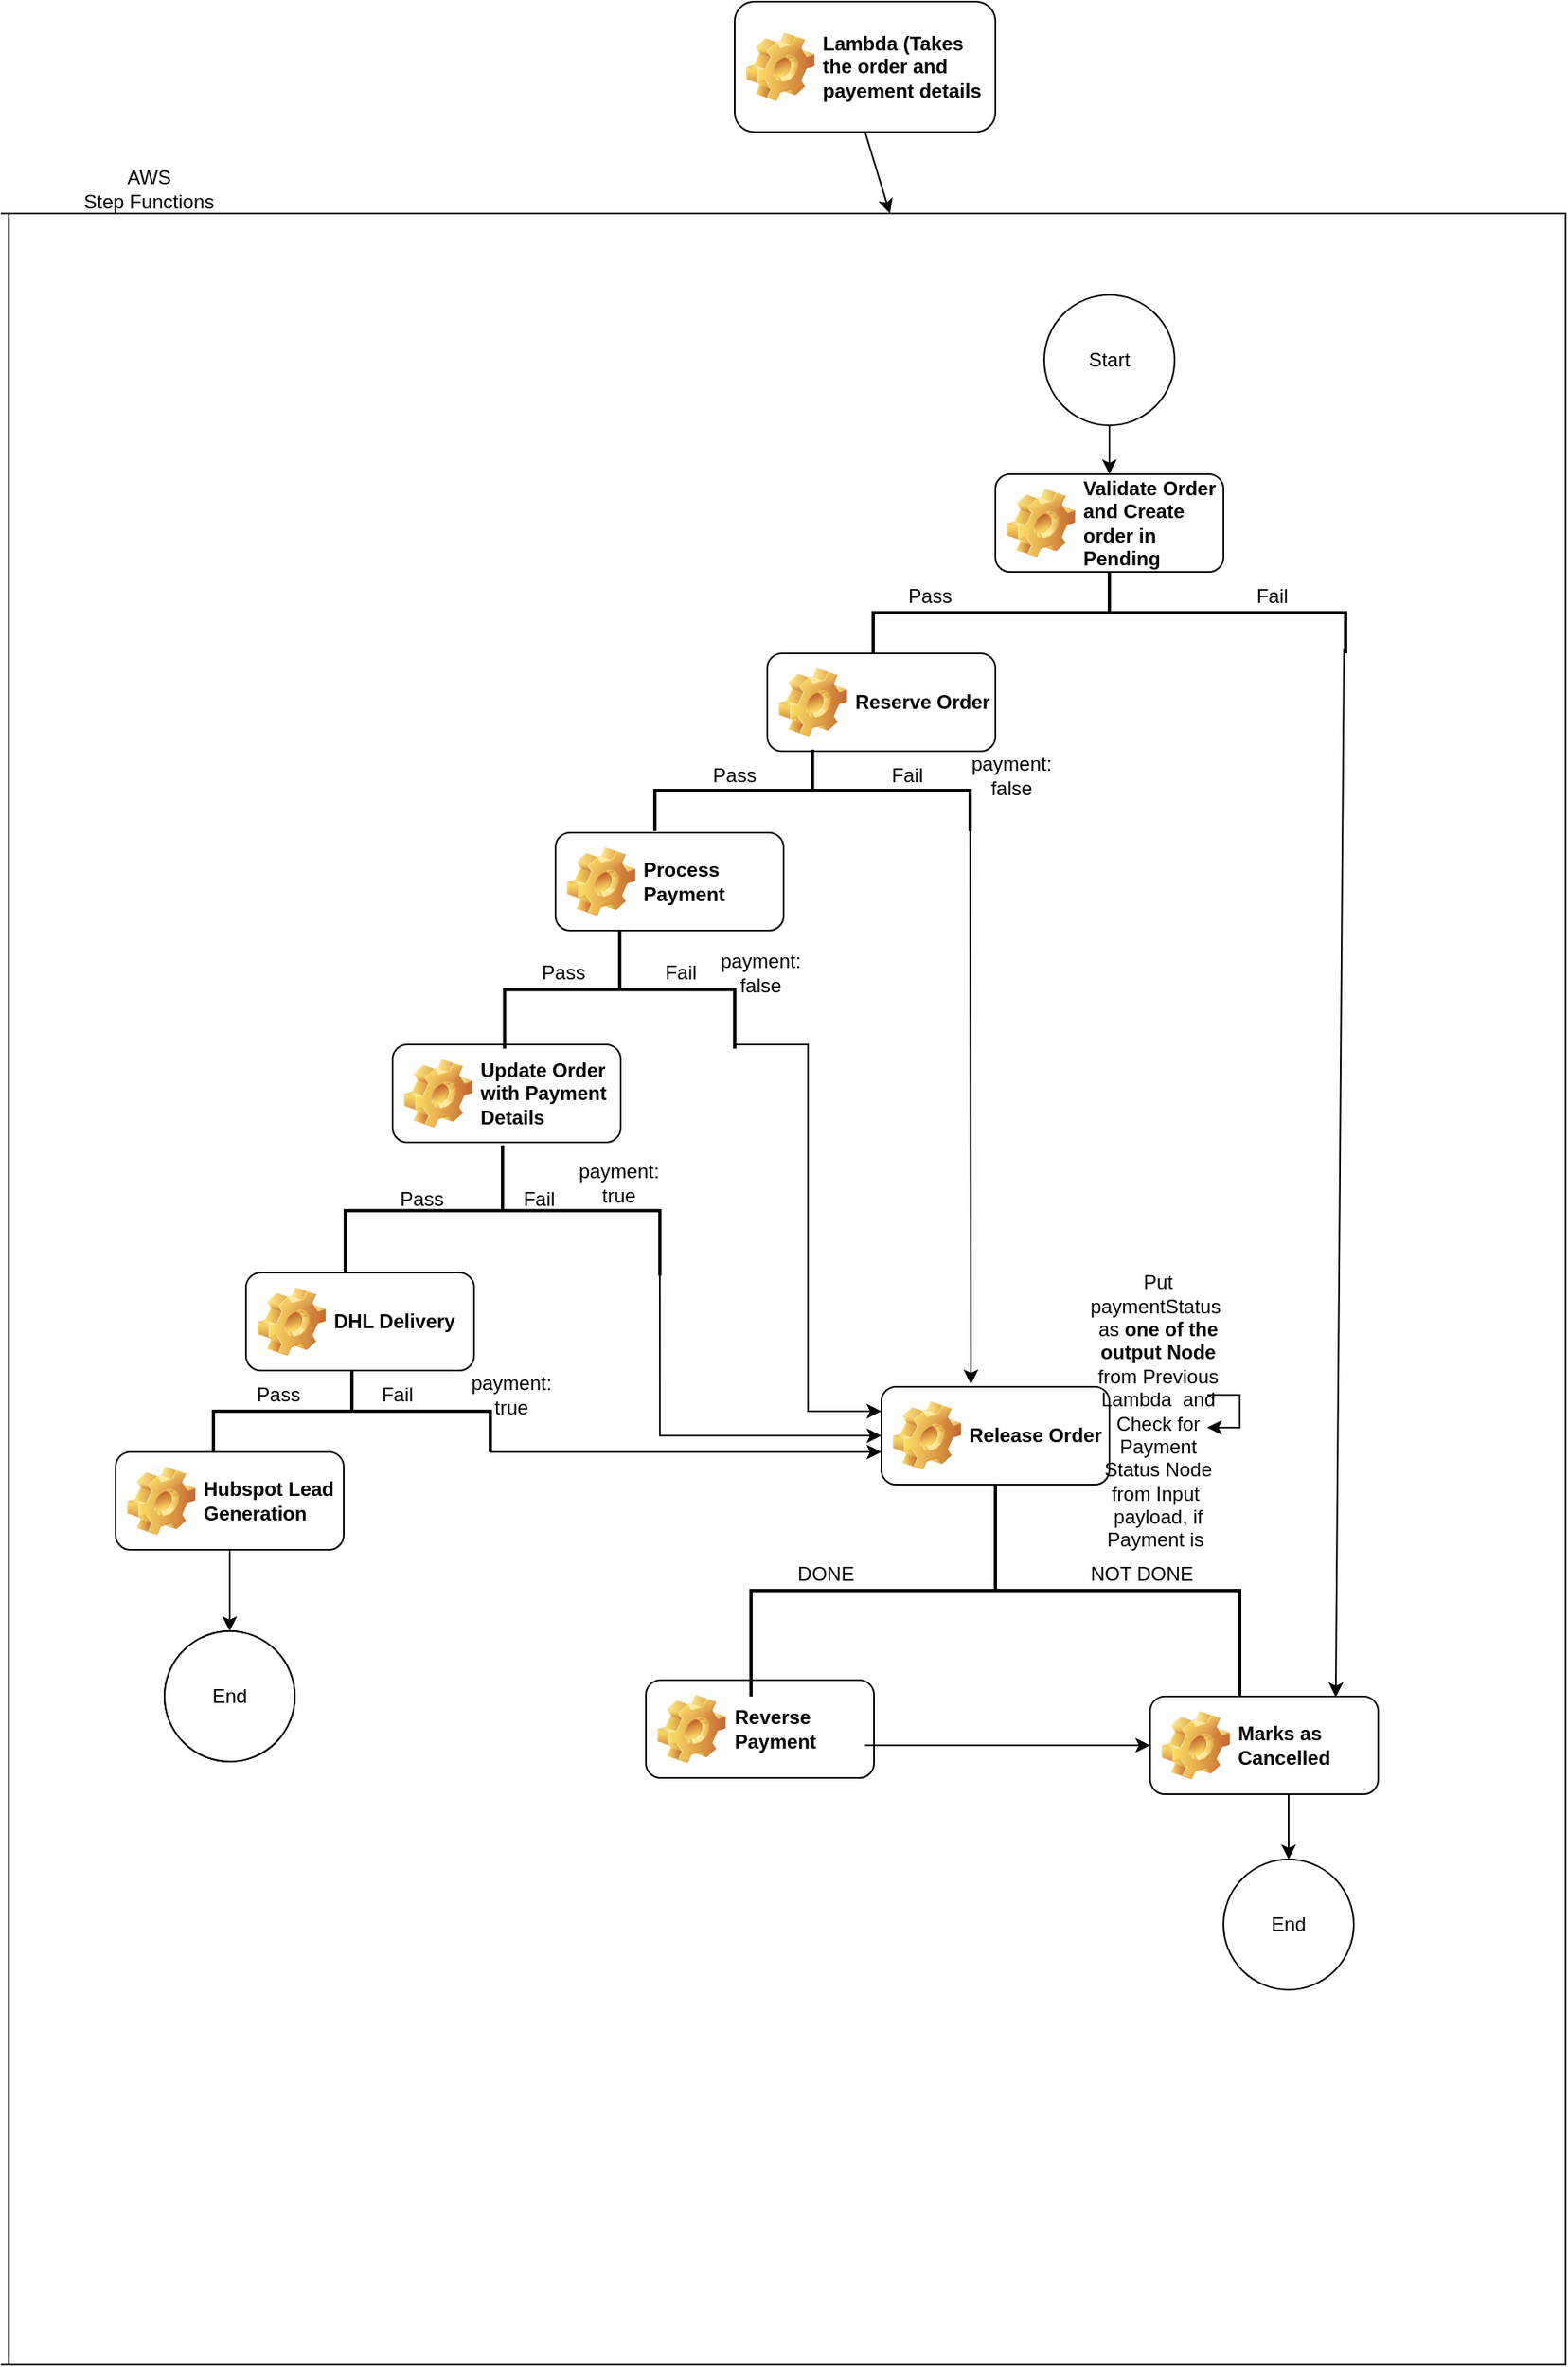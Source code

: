 <mxfile version="20.2.5" type="github">
  <diagram id="OzPxZhJbJQ3Oz49poNnP" name="Page-1">
    <mxGraphModel dx="2139" dy="743" grid="1" gridSize="10" guides="1" tooltips="1" connect="1" arrows="1" fold="1" page="1" pageScale="1" pageWidth="850" pageHeight="1100" math="0" shadow="0">
      <root>
        <mxCell id="0" />
        <mxCell id="1" parent="0" />
        <mxCell id="uLvK7-7gJlz77ZkVZZY1-5" value="" style="shape=partialRectangle;whiteSpace=wrap;html=1;left=0;right=0;fillColor=none;" parent="1" vertex="1">
          <mxGeometry x="-120" y="150" width="960" height="1320" as="geometry" />
        </mxCell>
        <mxCell id="uLvK7-7gJlz77ZkVZZY1-6" value="" style="shape=partialRectangle;whiteSpace=wrap;html=1;bottom=0;top=0;fillColor=none;" parent="1" vertex="1">
          <mxGeometry x="-115.62" y="150" width="955.62" height="1320" as="geometry" />
        </mxCell>
        <mxCell id="uLvK7-7gJlz77ZkVZZY1-8" value="Start" style="ellipse;whiteSpace=wrap;html=1;aspect=fixed;" parent="1" vertex="1">
          <mxGeometry x="520" y="200" width="80" height="80" as="geometry" />
        </mxCell>
        <mxCell id="uLvK7-7gJlz77ZkVZZY1-9" value="Lambda (Takes the order and payement details" style="label;whiteSpace=wrap;html=1;image=img/clipart/Gear_128x128.png" parent="1" vertex="1">
          <mxGeometry x="330" y="20" width="160" height="80" as="geometry" />
        </mxCell>
        <mxCell id="uLvK7-7gJlz77ZkVZZY1-11" value="AWS &lt;br&gt;Step Functions" style="text;html=1;align=center;verticalAlign=middle;resizable=0;points=[];autosize=1;strokeColor=none;fillColor=none;" parent="1" vertex="1">
          <mxGeometry x="-80" y="115" width="100" height="40" as="geometry" />
        </mxCell>
        <mxCell id="uLvK7-7gJlz77ZkVZZY1-12" value="" style="endArrow=classic;html=1;rounded=0;exitX=0.5;exitY=1;exitDx=0;exitDy=0;entryX=0.566;entryY=0;entryDx=0;entryDy=0;entryPerimeter=0;" parent="1" source="uLvK7-7gJlz77ZkVZZY1-9" target="uLvK7-7gJlz77ZkVZZY1-6" edge="1">
          <mxGeometry width="50" height="50" relative="1" as="geometry">
            <mxPoint x="300" y="290" as="sourcePoint" />
            <mxPoint x="300" y="160" as="targetPoint" />
          </mxGeometry>
        </mxCell>
        <mxCell id="uLvK7-7gJlz77ZkVZZY1-13" value="Validate Order and Create order in Pending" style="label;whiteSpace=wrap;html=1;image=img/clipart/Gear_128x128.png" parent="1" vertex="1">
          <mxGeometry x="490" y="310" width="140" height="60" as="geometry" />
        </mxCell>
        <mxCell id="uLvK7-7gJlz77ZkVZZY1-14" value="" style="strokeWidth=2;html=1;shape=mxgraph.flowchart.annotation_2;align=left;labelPosition=right;pointerEvents=1;rotation=90;" parent="1" vertex="1">
          <mxGeometry x="535" y="250" width="50" height="290" as="geometry" />
        </mxCell>
        <mxCell id="uLvK7-7gJlz77ZkVZZY1-15" value="Pass" style="text;html=1;strokeColor=none;fillColor=none;align=center;verticalAlign=middle;whiteSpace=wrap;rounded=0;" parent="1" vertex="1">
          <mxGeometry x="420" y="370" width="60" height="30" as="geometry" />
        </mxCell>
        <mxCell id="uLvK7-7gJlz77ZkVZZY1-16" value="Fail" style="text;html=1;strokeColor=none;fillColor=none;align=center;verticalAlign=middle;whiteSpace=wrap;rounded=0;" parent="1" vertex="1">
          <mxGeometry x="630" y="370" width="60" height="30" as="geometry" />
        </mxCell>
        <mxCell id="uLvK7-7gJlz77ZkVZZY1-18" value="Reserve Order" style="label;whiteSpace=wrap;html=1;image=img/clipart/Gear_128x128.png" parent="1" vertex="1">
          <mxGeometry x="350" y="420" width="140" height="60" as="geometry" />
        </mxCell>
        <mxCell id="uLvK7-7gJlz77ZkVZZY1-19" value="" style="strokeWidth=2;html=1;shape=mxgraph.flowchart.annotation_2;align=left;labelPosition=right;pointerEvents=1;rotation=90;" parent="1" vertex="1">
          <mxGeometry x="352.75" y="407.25" width="50" height="193.5" as="geometry" />
        </mxCell>
        <mxCell id="uLvK7-7gJlz77ZkVZZY1-20" value="Process Payment&amp;nbsp;" style="label;whiteSpace=wrap;html=1;image=img/clipart/Gear_128x128.png" parent="1" vertex="1">
          <mxGeometry x="220" y="530" width="140" height="60" as="geometry" />
        </mxCell>
        <mxCell id="uLvK7-7gJlz77ZkVZZY1-21" value="Update Order with Payment Details" style="label;whiteSpace=wrap;html=1;image=img/clipart/Gear_128x128.png" parent="1" vertex="1">
          <mxGeometry x="120" y="660" width="140" height="60" as="geometry" />
        </mxCell>
        <mxCell id="uLvK7-7gJlz77ZkVZZY1-22" value="" style="strokeWidth=2;html=1;shape=mxgraph.flowchart.annotation_2;align=left;labelPosition=right;pointerEvents=1;rotation=90;" parent="1" vertex="1">
          <mxGeometry x="223.13" y="555.63" width="72.5" height="141.25" as="geometry" />
        </mxCell>
        <mxCell id="uLvK7-7gJlz77ZkVZZY1-23" value="" style="strokeWidth=2;html=1;shape=mxgraph.flowchart.annotation_2;align=left;labelPosition=right;pointerEvents=1;rotation=90;" parent="1" vertex="1">
          <mxGeometry x="147.5" y="665.32" width="80" height="193.12" as="geometry" />
        </mxCell>
        <mxCell id="uLvK7-7gJlz77ZkVZZY1-24" value="DHL Delivery" style="label;whiteSpace=wrap;html=1;image=img/clipart/Gear_128x128.png" parent="1" vertex="1">
          <mxGeometry x="30" y="800" width="140" height="60" as="geometry" />
        </mxCell>
        <mxCell id="uLvK7-7gJlz77ZkVZZY1-25" value="" style="strokeWidth=2;html=1;shape=mxgraph.flowchart.annotation_2;align=left;labelPosition=right;pointerEvents=1;rotation=90;" parent="1" vertex="1">
          <mxGeometry x="70" y="800" width="50" height="170" as="geometry" />
        </mxCell>
        <mxCell id="uLvK7-7gJlz77ZkVZZY1-26" value="Hubspot Lead Generation&lt;br&gt;" style="label;whiteSpace=wrap;html=1;image=img/clipart/Gear_128x128.png" parent="1" vertex="1">
          <mxGeometry x="-50" y="910" width="140" height="60" as="geometry" />
        </mxCell>
        <mxCell id="uLvK7-7gJlz77ZkVZZY1-27" value="Release Order" style="label;whiteSpace=wrap;html=1;image=img/clipart/Gear_128x128.png" parent="1" vertex="1">
          <mxGeometry x="420" y="870" width="140" height="60" as="geometry" />
        </mxCell>
        <mxCell id="uLvK7-7gJlz77ZkVZZY1-28" value="Reverse Payment" style="label;whiteSpace=wrap;html=1;image=img/clipart/Gear_128x128.png" parent="1" vertex="1">
          <mxGeometry x="275.5" y="1050" width="140" height="60" as="geometry" />
        </mxCell>
        <mxCell id="uLvK7-7gJlz77ZkVZZY1-29" value="Marks as Cancelled" style="label;whiteSpace=wrap;html=1;image=img/clipart/Gear_128x128.png" parent="1" vertex="1">
          <mxGeometry x="585" y="1060" width="140" height="60" as="geometry" />
        </mxCell>
        <mxCell id="uLvK7-7gJlz77ZkVZZY1-31" value="" style="endArrow=classic;html=1;rounded=0;exitX=1;exitY=0;exitDx=0;exitDy=0;exitPerimeter=0;entryX=0.814;entryY=0.008;entryDx=0;entryDy=0;entryPerimeter=0;" parent="1" target="uLvK7-7gJlz77ZkVZZY1-29" edge="1">
          <mxGeometry width="50" height="50" relative="1" as="geometry">
            <mxPoint x="704" y="417" as="sourcePoint" />
            <mxPoint x="700" y="980" as="targetPoint" />
          </mxGeometry>
        </mxCell>
        <mxCell id="uLvK7-7gJlz77ZkVZZY1-32" value="" style="endArrow=classic;html=1;rounded=0;exitX=1;exitY=0;exitDx=0;exitDy=0;exitPerimeter=0;entryX=0.393;entryY=-0.025;entryDx=0;entryDy=0;entryPerimeter=0;" parent="1" source="uLvK7-7gJlz77ZkVZZY1-19" target="uLvK7-7gJlz77ZkVZZY1-27" edge="1">
          <mxGeometry width="50" height="50" relative="1" as="geometry">
            <mxPoint x="340" y="770" as="sourcePoint" />
            <mxPoint x="390" y="720" as="targetPoint" />
          </mxGeometry>
        </mxCell>
        <mxCell id="uLvK7-7gJlz77ZkVZZY1-38" value="" style="strokeWidth=2;html=1;shape=mxgraph.flowchart.annotation_2;align=left;labelPosition=right;pointerEvents=1;rotation=0;direction=south;" parent="1" vertex="1">
          <mxGeometry x="340" y="930" width="300" height="130" as="geometry" />
        </mxCell>
        <mxCell id="uLvK7-7gJlz77ZkVZZY1-39" value="Put paymentStatus&amp;nbsp; as &lt;b&gt;one of the output Node&lt;/b&gt; from Previous Lambda&amp;nbsp; and Check for Payment Status Node from Input&amp;nbsp; payload, if Payment is&amp;nbsp;" style="text;html=1;strokeColor=none;fillColor=none;align=center;verticalAlign=middle;whiteSpace=wrap;rounded=0;" parent="1" vertex="1">
          <mxGeometry x="560" y="870" width="60" height="30" as="geometry" />
        </mxCell>
        <mxCell id="uLvK7-7gJlz77ZkVZZY1-41" value="DONE" style="text;html=1;strokeColor=none;fillColor=none;align=center;verticalAlign=middle;whiteSpace=wrap;rounded=0;" parent="1" vertex="1">
          <mxGeometry x="355.5" y="970" width="60" height="30" as="geometry" />
        </mxCell>
        <mxCell id="uLvK7-7gJlz77ZkVZZY1-42" value="NOT DONE" style="text;html=1;strokeColor=none;fillColor=none;align=center;verticalAlign=middle;whiteSpace=wrap;rounded=0;" parent="1" vertex="1">
          <mxGeometry x="540" y="970" width="80" height="30" as="geometry" />
        </mxCell>
        <mxCell id="uLvK7-7gJlz77ZkVZZY1-43" value="" style="endArrow=classic;html=1;rounded=0;entryX=0;entryY=0.5;entryDx=0;entryDy=0;" parent="1" target="uLvK7-7gJlz77ZkVZZY1-29" edge="1">
          <mxGeometry width="50" height="50" relative="1" as="geometry">
            <mxPoint x="410" y="1090" as="sourcePoint" />
            <mxPoint x="370" y="940" as="targetPoint" />
          </mxGeometry>
        </mxCell>
        <mxCell id="uLvK7-7gJlz77ZkVZZY1-44" value="payment: false" style="text;html=1;strokeColor=none;fillColor=none;align=center;verticalAlign=middle;whiteSpace=wrap;rounded=0;" parent="1" vertex="1">
          <mxGeometry x="470" y="480" width="60" height="30" as="geometry" />
        </mxCell>
        <mxCell id="uLvK7-7gJlz77ZkVZZY1-45" style="edgeStyle=orthogonalEdgeStyle;rounded=0;orthogonalLoop=1;jettySize=auto;html=1;" parent="1" source="uLvK7-7gJlz77ZkVZZY1-39" target="uLvK7-7gJlz77ZkVZZY1-39" edge="1">
          <mxGeometry relative="1" as="geometry" />
        </mxCell>
        <mxCell id="uLvK7-7gJlz77ZkVZZY1-47" value="payment: false" style="text;html=1;strokeColor=none;fillColor=none;align=center;verticalAlign=middle;whiteSpace=wrap;rounded=0;" parent="1" vertex="1">
          <mxGeometry x="315.5" y="600.75" width="60" height="30" as="geometry" />
        </mxCell>
        <mxCell id="uLvK7-7gJlz77ZkVZZY1-50" value="" style="edgeStyle=elbowEdgeStyle;elbow=horizontal;endArrow=classic;html=1;rounded=0;entryX=0;entryY=0.25;entryDx=0;entryDy=0;" parent="1" target="uLvK7-7gJlz77ZkVZZY1-27" edge="1">
          <mxGeometry width="50" height="50" relative="1" as="geometry">
            <mxPoint x="330" y="660" as="sourcePoint" />
            <mxPoint x="380" y="610" as="targetPoint" />
          </mxGeometry>
        </mxCell>
        <mxCell id="uLvK7-7gJlz77ZkVZZY1-51" value="payment: true" style="text;html=1;strokeColor=none;fillColor=none;align=center;verticalAlign=middle;whiteSpace=wrap;rounded=0;" parent="1" vertex="1">
          <mxGeometry x="229.38" y="730" width="60" height="30" as="geometry" />
        </mxCell>
        <mxCell id="uLvK7-7gJlz77ZkVZZY1-52" value="" style="edgeStyle=segmentEdgeStyle;endArrow=classic;html=1;rounded=0;exitX=1;exitY=0;exitDx=0;exitDy=0;exitPerimeter=0;" parent="1" source="uLvK7-7gJlz77ZkVZZY1-23" edge="1">
          <mxGeometry width="50" height="50" relative="1" as="geometry">
            <mxPoint x="290" y="800" as="sourcePoint" />
            <mxPoint x="420" y="900" as="targetPoint" />
            <Array as="points">
              <mxPoint x="284" y="900" />
              <mxPoint x="420" y="900" />
            </Array>
          </mxGeometry>
        </mxCell>
        <mxCell id="uLvK7-7gJlz77ZkVZZY1-53" value="payment: true" style="text;html=1;strokeColor=none;fillColor=none;align=center;verticalAlign=middle;whiteSpace=wrap;rounded=0;" parent="1" vertex="1">
          <mxGeometry x="163.13" y="860" width="60" height="30" as="geometry" />
        </mxCell>
        <mxCell id="uLvK7-7gJlz77ZkVZZY1-54" value="" style="edgeStyle=segmentEdgeStyle;endArrow=classic;html=1;rounded=0;exitX=1;exitY=0;exitDx=0;exitDy=0;exitPerimeter=0;" parent="1" source="uLvK7-7gJlz77ZkVZZY1-25" edge="1">
          <mxGeometry width="50" height="50" relative="1" as="geometry">
            <mxPoint x="270" y="900" as="sourcePoint" />
            <mxPoint x="420" y="910" as="targetPoint" />
            <Array as="points">
              <mxPoint x="420" y="910" />
            </Array>
          </mxGeometry>
        </mxCell>
        <mxCell id="uLvK7-7gJlz77ZkVZZY1-55" value="End" style="ellipse;shape=doubleEllipse;whiteSpace=wrap;html=1;aspect=fixed;" parent="1" vertex="1">
          <mxGeometry x="-20" y="1020" width="80" height="80" as="geometry" />
        </mxCell>
        <mxCell id="uLvK7-7gJlz77ZkVZZY1-58" value="" style="endArrow=classic;html=1;rounded=0;entryX=0.5;entryY=0;entryDx=0;entryDy=0;exitX=0.5;exitY=1;exitDx=0;exitDy=0;" parent="1" source="uLvK7-7gJlz77ZkVZZY1-26" target="uLvK7-7gJlz77ZkVZZY1-55" edge="1">
          <mxGeometry width="50" height="50" relative="1" as="geometry">
            <mxPoint x="270" y="890" as="sourcePoint" />
            <mxPoint x="320" y="840" as="targetPoint" />
          </mxGeometry>
        </mxCell>
        <mxCell id="uLvK7-7gJlz77ZkVZZY1-59" value="End" style="ellipse;whiteSpace=wrap;html=1;aspect=fixed;" parent="1" vertex="1">
          <mxGeometry x="-20" y="1020" width="80" height="80" as="geometry" />
        </mxCell>
        <mxCell id="uLvK7-7gJlz77ZkVZZY1-60" value="End" style="ellipse;whiteSpace=wrap;html=1;aspect=fixed;" parent="1" vertex="1">
          <mxGeometry x="630" y="1160" width="80" height="80" as="geometry" />
        </mxCell>
        <mxCell id="uLvK7-7gJlz77ZkVZZY1-62" value="" style="endArrow=classic;html=1;rounded=0;" parent="1" source="uLvK7-7gJlz77ZkVZZY1-8" target="uLvK7-7gJlz77ZkVZZY1-13" edge="1">
          <mxGeometry width="50" height="50" relative="1" as="geometry">
            <mxPoint x="440" y="530" as="sourcePoint" />
            <mxPoint x="490" y="480" as="targetPoint" />
          </mxGeometry>
        </mxCell>
        <mxCell id="uLvK7-7gJlz77ZkVZZY1-63" value="" style="endArrow=classic;html=1;rounded=0;" parent="1" target="uLvK7-7gJlz77ZkVZZY1-60" edge="1">
          <mxGeometry width="50" height="50" relative="1" as="geometry">
            <mxPoint x="670" y="1120" as="sourcePoint" />
            <mxPoint x="490" y="970" as="targetPoint" />
          </mxGeometry>
        </mxCell>
        <mxCell id="uLvK7-7gJlz77ZkVZZY1-64" value="Pass" style="text;html=1;strokeColor=none;fillColor=none;align=center;verticalAlign=middle;whiteSpace=wrap;rounded=0;" parent="1" vertex="1">
          <mxGeometry x="300" y="480" width="60" height="30" as="geometry" />
        </mxCell>
        <mxCell id="uLvK7-7gJlz77ZkVZZY1-65" value="Fail" style="text;html=1;strokeColor=none;fillColor=none;align=center;verticalAlign=middle;whiteSpace=wrap;rounded=0;" parent="1" vertex="1">
          <mxGeometry x="406" y="480" width="60" height="30" as="geometry" />
        </mxCell>
        <mxCell id="uLvK7-7gJlz77ZkVZZY1-67" value="Pass" style="text;html=1;strokeColor=none;fillColor=none;align=center;verticalAlign=middle;whiteSpace=wrap;rounded=0;" parent="1" vertex="1">
          <mxGeometry x="210" y="600.75" width="30" height="30" as="geometry" />
        </mxCell>
        <mxCell id="uLvK7-7gJlz77ZkVZZY1-68" value="Fail" style="text;html=1;strokeColor=none;fillColor=none;align=center;verticalAlign=middle;whiteSpace=wrap;rounded=0;" parent="1" vertex="1">
          <mxGeometry x="267.38" y="600.75" width="60" height="30" as="geometry" />
        </mxCell>
        <mxCell id="uLvK7-7gJlz77ZkVZZY1-69" value="Pass" style="text;html=1;strokeColor=none;fillColor=none;align=center;verticalAlign=middle;whiteSpace=wrap;rounded=0;" parent="1" vertex="1">
          <mxGeometry x="122.62" y="740" width="30" height="30" as="geometry" />
        </mxCell>
        <mxCell id="uLvK7-7gJlz77ZkVZZY1-70" value="Fail" style="text;html=1;strokeColor=none;fillColor=none;align=center;verticalAlign=middle;whiteSpace=wrap;rounded=0;" parent="1" vertex="1">
          <mxGeometry x="180" y="740" width="60" height="30" as="geometry" />
        </mxCell>
        <mxCell id="uLvK7-7gJlz77ZkVZZY1-72" value="Pass" style="text;html=1;strokeColor=none;fillColor=none;align=center;verticalAlign=middle;whiteSpace=wrap;rounded=0;" parent="1" vertex="1">
          <mxGeometry x="35.24" y="860" width="30" height="30" as="geometry" />
        </mxCell>
        <mxCell id="uLvK7-7gJlz77ZkVZZY1-73" value="Fail" style="text;html=1;strokeColor=none;fillColor=none;align=center;verticalAlign=middle;whiteSpace=wrap;rounded=0;" parent="1" vertex="1">
          <mxGeometry x="92.62" y="860" width="60" height="30" as="geometry" />
        </mxCell>
      </root>
    </mxGraphModel>
  </diagram>
</mxfile>
